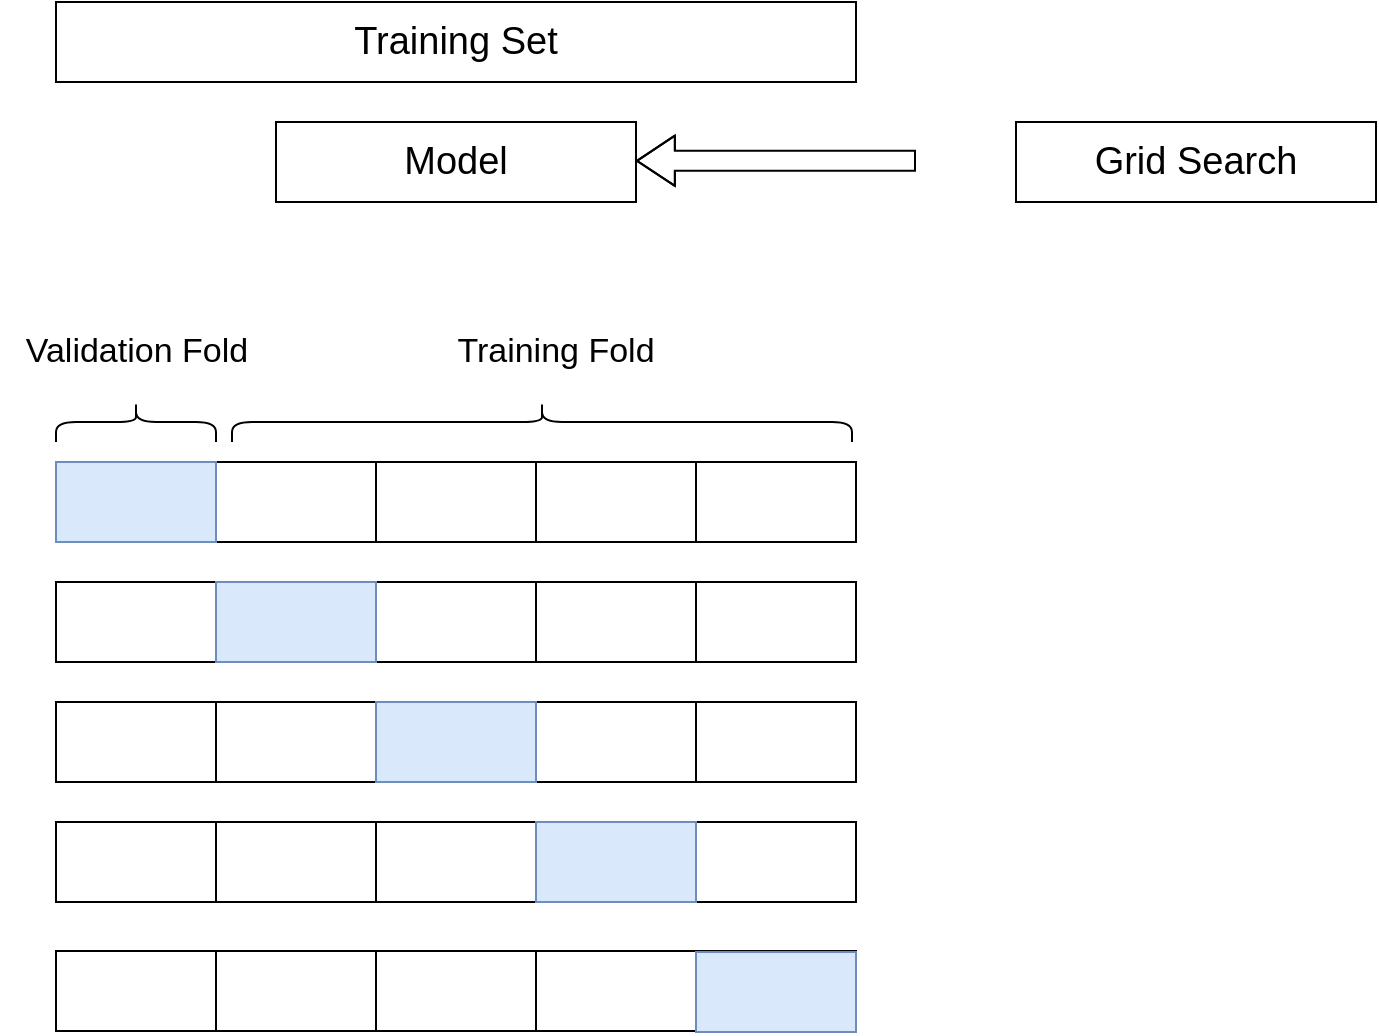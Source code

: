 <mxfile version="24.7.7">
  <diagram name="Page-1" id="adkuUW6q_Gg4xZ-kh2uc">
    <mxGraphModel dx="1235" dy="624" grid="1" gridSize="10" guides="1" tooltips="1" connect="1" arrows="1" fold="1" page="1" pageScale="1" pageWidth="827" pageHeight="1169" math="0" shadow="0">
      <root>
        <mxCell id="0" />
        <mxCell id="1" parent="0" />
        <mxCell id="mQDXAv2by1Fk_RU90ocm-1" value="&lt;font style=&quot;font-size: 19px;&quot;&gt;Training Set&lt;/font&gt;" style="rounded=0;whiteSpace=wrap;html=1;" vertex="1" parent="1">
          <mxGeometry x="200" y="90" width="400" height="40" as="geometry" />
        </mxCell>
        <mxCell id="mQDXAv2by1Fk_RU90ocm-2" value="&lt;font style=&quot;font-size: 19px;&quot;&gt;Model&lt;/font&gt;" style="rounded=0;whiteSpace=wrap;html=1;" vertex="1" parent="1">
          <mxGeometry x="310" y="150" width="180" height="40" as="geometry" />
        </mxCell>
        <mxCell id="mQDXAv2by1Fk_RU90ocm-3" value="&lt;font style=&quot;font-size: 19px;&quot;&gt;Grid Search&lt;/font&gt;" style="rounded=0;whiteSpace=wrap;html=1;" vertex="1" parent="1">
          <mxGeometry x="680" y="150" width="180" height="40" as="geometry" />
        </mxCell>
        <mxCell id="mQDXAv2by1Fk_RU90ocm-4" value="" style="rounded=0;whiteSpace=wrap;html=1;" vertex="1" parent="1">
          <mxGeometry x="200" y="320" width="400" height="40" as="geometry" />
        </mxCell>
        <mxCell id="mQDXAv2by1Fk_RU90ocm-10" value="" style="endArrow=none;html=1;rounded=0;" edge="1" parent="1">
          <mxGeometry width="50" height="50" relative="1" as="geometry">
            <mxPoint x="280" y="360" as="sourcePoint" />
            <mxPoint x="280" y="320" as="targetPoint" />
          </mxGeometry>
        </mxCell>
        <mxCell id="mQDXAv2by1Fk_RU90ocm-11" value="" style="endArrow=none;html=1;rounded=0;" edge="1" parent="1">
          <mxGeometry width="50" height="50" relative="1" as="geometry">
            <mxPoint x="360" y="360" as="sourcePoint" />
            <mxPoint x="360" y="320" as="targetPoint" />
          </mxGeometry>
        </mxCell>
        <mxCell id="mQDXAv2by1Fk_RU90ocm-12" value="" style="endArrow=none;html=1;rounded=0;" edge="1" parent="1">
          <mxGeometry width="50" height="50" relative="1" as="geometry">
            <mxPoint x="440" y="360" as="sourcePoint" />
            <mxPoint x="440" y="320" as="targetPoint" />
          </mxGeometry>
        </mxCell>
        <mxCell id="mQDXAv2by1Fk_RU90ocm-13" value="" style="endArrow=none;html=1;rounded=0;" edge="1" parent="1">
          <mxGeometry width="50" height="50" relative="1" as="geometry">
            <mxPoint x="520" y="360" as="sourcePoint" />
            <mxPoint x="520" y="320" as="targetPoint" />
          </mxGeometry>
        </mxCell>
        <mxCell id="mQDXAv2by1Fk_RU90ocm-14" value="" style="rounded=0;whiteSpace=wrap;html=1;" vertex="1" parent="1">
          <mxGeometry x="200" y="380" width="400" height="40" as="geometry" />
        </mxCell>
        <mxCell id="mQDXAv2by1Fk_RU90ocm-15" value="" style="endArrow=none;html=1;rounded=0;" edge="1" parent="1">
          <mxGeometry width="50" height="50" relative="1" as="geometry">
            <mxPoint x="280" y="420" as="sourcePoint" />
            <mxPoint x="280" y="380" as="targetPoint" />
          </mxGeometry>
        </mxCell>
        <mxCell id="mQDXAv2by1Fk_RU90ocm-16" value="" style="endArrow=none;html=1;rounded=0;" edge="1" parent="1">
          <mxGeometry width="50" height="50" relative="1" as="geometry">
            <mxPoint x="360" y="420" as="sourcePoint" />
            <mxPoint x="360" y="380" as="targetPoint" />
          </mxGeometry>
        </mxCell>
        <mxCell id="mQDXAv2by1Fk_RU90ocm-17" value="" style="endArrow=none;html=1;rounded=0;" edge="1" parent="1">
          <mxGeometry width="50" height="50" relative="1" as="geometry">
            <mxPoint x="440" y="420" as="sourcePoint" />
            <mxPoint x="440" y="380" as="targetPoint" />
          </mxGeometry>
        </mxCell>
        <mxCell id="mQDXAv2by1Fk_RU90ocm-18" value="" style="endArrow=none;html=1;rounded=0;" edge="1" parent="1">
          <mxGeometry width="50" height="50" relative="1" as="geometry">
            <mxPoint x="520" y="420" as="sourcePoint" />
            <mxPoint x="520" y="380" as="targetPoint" />
          </mxGeometry>
        </mxCell>
        <mxCell id="mQDXAv2by1Fk_RU90ocm-19" value="" style="rounded=0;whiteSpace=wrap;html=1;" vertex="1" parent="1">
          <mxGeometry x="200" y="440" width="400" height="40" as="geometry" />
        </mxCell>
        <mxCell id="mQDXAv2by1Fk_RU90ocm-20" value="" style="endArrow=none;html=1;rounded=0;" edge="1" parent="1">
          <mxGeometry width="50" height="50" relative="1" as="geometry">
            <mxPoint x="280" y="480" as="sourcePoint" />
            <mxPoint x="280" y="440" as="targetPoint" />
          </mxGeometry>
        </mxCell>
        <mxCell id="mQDXAv2by1Fk_RU90ocm-21" value="" style="endArrow=none;html=1;rounded=0;" edge="1" parent="1">
          <mxGeometry width="50" height="50" relative="1" as="geometry">
            <mxPoint x="360" y="480" as="sourcePoint" />
            <mxPoint x="360" y="440" as="targetPoint" />
          </mxGeometry>
        </mxCell>
        <mxCell id="mQDXAv2by1Fk_RU90ocm-22" value="" style="endArrow=none;html=1;rounded=0;" edge="1" parent="1">
          <mxGeometry width="50" height="50" relative="1" as="geometry">
            <mxPoint x="440" y="480" as="sourcePoint" />
            <mxPoint x="440" y="440" as="targetPoint" />
          </mxGeometry>
        </mxCell>
        <mxCell id="mQDXAv2by1Fk_RU90ocm-23" value="" style="endArrow=none;html=1;rounded=0;" edge="1" parent="1">
          <mxGeometry width="50" height="50" relative="1" as="geometry">
            <mxPoint x="520" y="480" as="sourcePoint" />
            <mxPoint x="520" y="440" as="targetPoint" />
          </mxGeometry>
        </mxCell>
        <mxCell id="mQDXAv2by1Fk_RU90ocm-24" value="" style="rounded=0;whiteSpace=wrap;html=1;" vertex="1" parent="1">
          <mxGeometry x="200" y="500" width="400" height="40" as="geometry" />
        </mxCell>
        <mxCell id="mQDXAv2by1Fk_RU90ocm-25" value="" style="endArrow=none;html=1;rounded=0;" edge="1" parent="1">
          <mxGeometry width="50" height="50" relative="1" as="geometry">
            <mxPoint x="280" y="540" as="sourcePoint" />
            <mxPoint x="280" y="500" as="targetPoint" />
          </mxGeometry>
        </mxCell>
        <mxCell id="mQDXAv2by1Fk_RU90ocm-26" value="" style="endArrow=none;html=1;rounded=0;" edge="1" parent="1">
          <mxGeometry width="50" height="50" relative="1" as="geometry">
            <mxPoint x="360" y="540" as="sourcePoint" />
            <mxPoint x="360" y="500" as="targetPoint" />
          </mxGeometry>
        </mxCell>
        <mxCell id="mQDXAv2by1Fk_RU90ocm-27" value="" style="endArrow=none;html=1;rounded=0;" edge="1" parent="1">
          <mxGeometry width="50" height="50" relative="1" as="geometry">
            <mxPoint x="440" y="540" as="sourcePoint" />
            <mxPoint x="440" y="500" as="targetPoint" />
          </mxGeometry>
        </mxCell>
        <mxCell id="mQDXAv2by1Fk_RU90ocm-28" value="" style="endArrow=none;html=1;rounded=0;" edge="1" parent="1">
          <mxGeometry width="50" height="50" relative="1" as="geometry">
            <mxPoint x="520" y="540" as="sourcePoint" />
            <mxPoint x="520" y="500" as="targetPoint" />
          </mxGeometry>
        </mxCell>
        <mxCell id="mQDXAv2by1Fk_RU90ocm-29" value="" style="rounded=0;whiteSpace=wrap;html=1;" vertex="1" parent="1">
          <mxGeometry x="200" y="564.5" width="400" height="40" as="geometry" />
        </mxCell>
        <mxCell id="mQDXAv2by1Fk_RU90ocm-30" value="" style="endArrow=none;html=1;rounded=0;" edge="1" parent="1">
          <mxGeometry width="50" height="50" relative="1" as="geometry">
            <mxPoint x="280" y="604.5" as="sourcePoint" />
            <mxPoint x="280" y="564.5" as="targetPoint" />
          </mxGeometry>
        </mxCell>
        <mxCell id="mQDXAv2by1Fk_RU90ocm-31" value="" style="endArrow=none;html=1;rounded=0;" edge="1" parent="1">
          <mxGeometry width="50" height="50" relative="1" as="geometry">
            <mxPoint x="360" y="604.5" as="sourcePoint" />
            <mxPoint x="360" y="564.5" as="targetPoint" />
          </mxGeometry>
        </mxCell>
        <mxCell id="mQDXAv2by1Fk_RU90ocm-32" value="" style="endArrow=none;html=1;rounded=0;" edge="1" parent="1">
          <mxGeometry width="50" height="50" relative="1" as="geometry">
            <mxPoint x="440" y="604.5" as="sourcePoint" />
            <mxPoint x="440" y="564.5" as="targetPoint" />
          </mxGeometry>
        </mxCell>
        <mxCell id="mQDXAv2by1Fk_RU90ocm-33" value="" style="endArrow=none;html=1;rounded=0;" edge="1" parent="1">
          <mxGeometry width="50" height="50" relative="1" as="geometry">
            <mxPoint x="520" y="604.5" as="sourcePoint" />
            <mxPoint x="520" y="564.5" as="targetPoint" />
          </mxGeometry>
        </mxCell>
        <mxCell id="mQDXAv2by1Fk_RU90ocm-34" value="" style="rounded=0;whiteSpace=wrap;html=1;fillColor=#dae8fc;strokeColor=#6c8ebf;" vertex="1" parent="1">
          <mxGeometry x="200" y="320" width="80" height="40" as="geometry" />
        </mxCell>
        <mxCell id="mQDXAv2by1Fk_RU90ocm-35" value="" style="rounded=0;whiteSpace=wrap;html=1;fillColor=#dae8fc;strokeColor=#6c8ebf;" vertex="1" parent="1">
          <mxGeometry x="280" y="380" width="80" height="40" as="geometry" />
        </mxCell>
        <mxCell id="mQDXAv2by1Fk_RU90ocm-36" value="" style="rounded=0;whiteSpace=wrap;html=1;fillColor=#dae8fc;strokeColor=#6c8ebf;" vertex="1" parent="1">
          <mxGeometry x="360" y="440" width="80" height="40" as="geometry" />
        </mxCell>
        <mxCell id="mQDXAv2by1Fk_RU90ocm-37" value="" style="rounded=0;whiteSpace=wrap;html=1;fillColor=#dae8fc;strokeColor=#6c8ebf;" vertex="1" parent="1">
          <mxGeometry x="440" y="500" width="80" height="40" as="geometry" />
        </mxCell>
        <mxCell id="mQDXAv2by1Fk_RU90ocm-38" value="" style="rounded=0;whiteSpace=wrap;html=1;fillColor=#dae8fc;strokeColor=#6c8ebf;" vertex="1" parent="1">
          <mxGeometry x="520" y="565" width="80" height="40" as="geometry" />
        </mxCell>
        <mxCell id="mQDXAv2by1Fk_RU90ocm-39" value="" style="shape=curlyBracket;whiteSpace=wrap;html=1;rounded=1;labelPosition=left;verticalLabelPosition=middle;align=right;verticalAlign=middle;rotation=90;strokeWidth=1;size=0.5;" vertex="1" parent="1">
          <mxGeometry x="433" y="145" width="20" height="310" as="geometry" />
        </mxCell>
        <mxCell id="mQDXAv2by1Fk_RU90ocm-40" value="" style="shape=curlyBracket;whiteSpace=wrap;html=1;rounded=1;labelPosition=left;verticalLabelPosition=middle;align=right;verticalAlign=middle;rotation=90;strokeWidth=1;size=0.5;" vertex="1" parent="1">
          <mxGeometry x="230" y="260" width="20" height="80" as="geometry" />
        </mxCell>
        <mxCell id="mQDXAv2by1Fk_RU90ocm-41" value="&lt;font style=&quot;font-size: 17px;&quot;&gt;Validation Fold&lt;/font&gt;" style="text;html=1;align=center;verticalAlign=middle;whiteSpace=wrap;rounded=0;" vertex="1" parent="1">
          <mxGeometry x="172.5" y="250" width="135" height="30" as="geometry" />
        </mxCell>
        <mxCell id="mQDXAv2by1Fk_RU90ocm-42" value="&lt;font style=&quot;font-size: 17px;&quot;&gt;Training Fold&lt;/font&gt;" style="text;html=1;align=center;verticalAlign=middle;whiteSpace=wrap;rounded=0;" vertex="1" parent="1">
          <mxGeometry x="370" y="250" width="160" height="30" as="geometry" />
        </mxCell>
        <mxCell id="mQDXAv2by1Fk_RU90ocm-43" value="" style="shape=flexArrow;endArrow=classic;html=1;rounded=0;endWidth=14.118;endSize=5.976;" edge="1" parent="1">
          <mxGeometry width="50" height="50" relative="1" as="geometry">
            <mxPoint x="630" y="169.41" as="sourcePoint" />
            <mxPoint x="490" y="169.41" as="targetPoint" />
            <Array as="points">
              <mxPoint x="560" y="169.41" />
            </Array>
          </mxGeometry>
        </mxCell>
      </root>
    </mxGraphModel>
  </diagram>
</mxfile>
